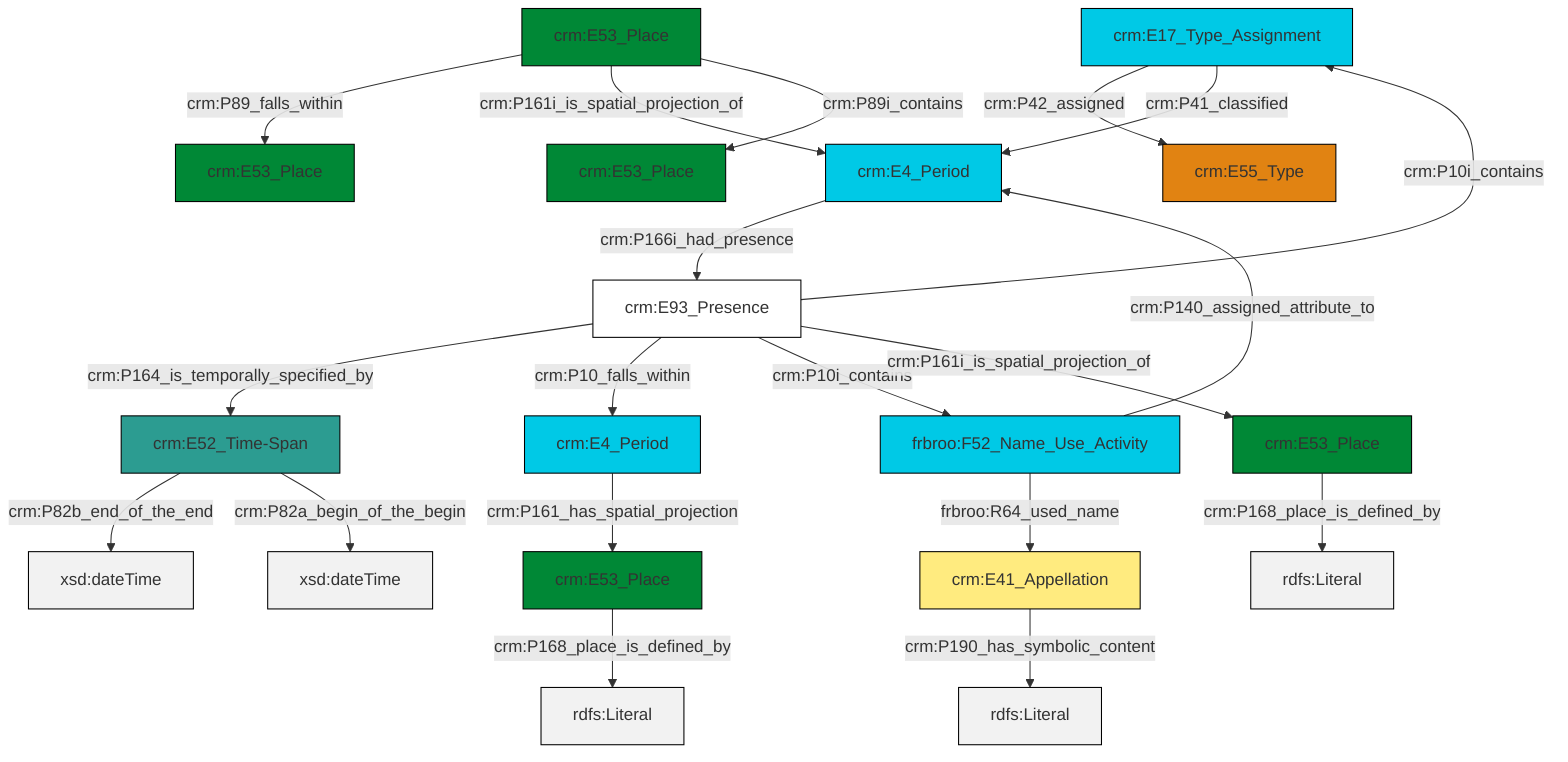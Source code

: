 graph TD
classDef Literal fill:#f2f2f2,stroke:#000000;
classDef CRM_Entity fill:#FFFFFF,stroke:#000000;
classDef Temporal_Entity fill:#00C9E6, stroke:#000000;
classDef Type fill:#E18312, stroke:#000000;
classDef Time-Span fill:#2C9C91, stroke:#000000;
classDef Appellation fill:#FFEB7F, stroke:#000000;
classDef Place fill:#008836, stroke:#000000;
classDef Persistent_Item fill:#B266B2, stroke:#000000;
classDef Conceptual_Object fill:#FFD700, stroke:#000000;
classDef Physical_Thing fill:#D2B48C, stroke:#000000;
classDef Actor fill:#f58aad, stroke:#000000;
classDef PC_Classes fill:#4ce600, stroke:#000000;
classDef Multi fill:#cccccc,stroke:#000000;

4["crm:E17_Type_Assignment"]:::Temporal_Entity -->|crm:P42_assigned| 2["crm:E55_Type"]:::Type
5["crm:E93_Presence"]:::CRM_Entity -->|crm:P164_is_temporally_specified_by| 6["crm:E52_Time-Span"]:::Time-Span
6["crm:E52_Time-Span"]:::Time-Span -->|crm:P82b_end_of_the_end| 8[xsd:dateTime]:::Literal
9["crm:E53_Place"]:::Place -->|crm:P89_falls_within| 10["crm:E53_Place"]:::Place
9["crm:E53_Place"]:::Place -->|crm:P161i_is_spatial_projection_of| 11["crm:E4_Period"]:::Temporal_Entity
12["crm:E53_Place"]:::Place -->|crm:P168_place_is_defined_by| 13[rdfs:Literal]:::Literal
5["crm:E93_Presence"]:::CRM_Entity -->|crm:P10_falls_within| 0["crm:E4_Period"]:::Temporal_Entity
14["frbroo:F52_Name_Use_Activity"]:::Temporal_Entity -->|crm:P140_assigned_attribute_to| 11["crm:E4_Period"]:::Temporal_Entity
4["crm:E17_Type_Assignment"]:::Temporal_Entity -->|crm:P41_classified| 11["crm:E4_Period"]:::Temporal_Entity
11["crm:E4_Period"]:::Temporal_Entity -->|crm:P166i_had_presence| 5["crm:E93_Presence"]:::CRM_Entity
16["crm:E53_Place"]:::Place -->|crm:P168_place_is_defined_by| 17[rdfs:Literal]:::Literal
9["crm:E53_Place"]:::Place -->|crm:P89i_contains| 18["crm:E53_Place"]:::Place
6["crm:E52_Time-Span"]:::Time-Span -->|crm:P82a_begin_of_the_begin| 19[xsd:dateTime]:::Literal
5["crm:E93_Presence"]:::CRM_Entity -->|crm:P10i_contains| 4["crm:E17_Type_Assignment"]:::Temporal_Entity
0["crm:E4_Period"]:::Temporal_Entity -->|crm:P161_has_spatial_projection| 12["crm:E53_Place"]:::Place
5["crm:E93_Presence"]:::CRM_Entity -->|crm:P10i_contains| 14["frbroo:F52_Name_Use_Activity"]:::Temporal_Entity
5["crm:E93_Presence"]:::CRM_Entity -->|crm:P161i_is_spatial_projection_of| 16["crm:E53_Place"]:::Place
14["frbroo:F52_Name_Use_Activity"]:::Temporal_Entity -->|frbroo:R64_used_name| 26["crm:E41_Appellation"]:::Appellation
26["crm:E41_Appellation"]:::Appellation -->|crm:P190_has_symbolic_content| 30[rdfs:Literal]:::Literal